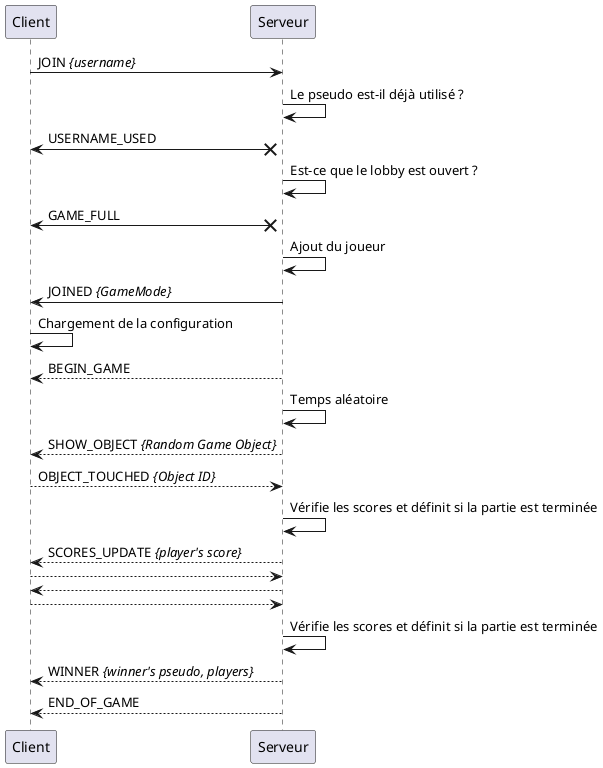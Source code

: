 @startuml

Client -> Serveur : JOIN <i>{username}</i>

Serveur -> Serveur : Le pseudo est-il déjà utilisé ?

Client <-x Serveur : USERNAME_USED

Serveur -> Serveur : Est-ce que le lobby est ouvert ?

Client <-x Serveur : GAME_FULL

Serveur -> Serveur : Ajout du joueur

Serveur -> Client : JOINED <i>{GameMode}</i>

Client -> Client : Chargement de la configuration

Serveur --> Client : BEGIN_GAME

Serveur -> Serveur : Temps aléatoire

Serveur --> Client : SHOW_OBJECT <i>{Random Game Object}</i>

Client --> Serveur : OBJECT_TOUCHED <i>{Object ID}</i>

Serveur -> Serveur : Vérifie les scores et définit si la partie est terminée

Serveur --> Client : SCORES_UPDATE <i>{player's score}</i>

Client --> Serveur

Serveur --> Client

Client --> Serveur

Serveur -> Serveur : Vérifie les scores et définit si la partie est terminée

Serveur --> Client : WINNER <i>{winner's pseudo, players}</i>

Serveur --> Client : END_OF_GAME

@enduml
